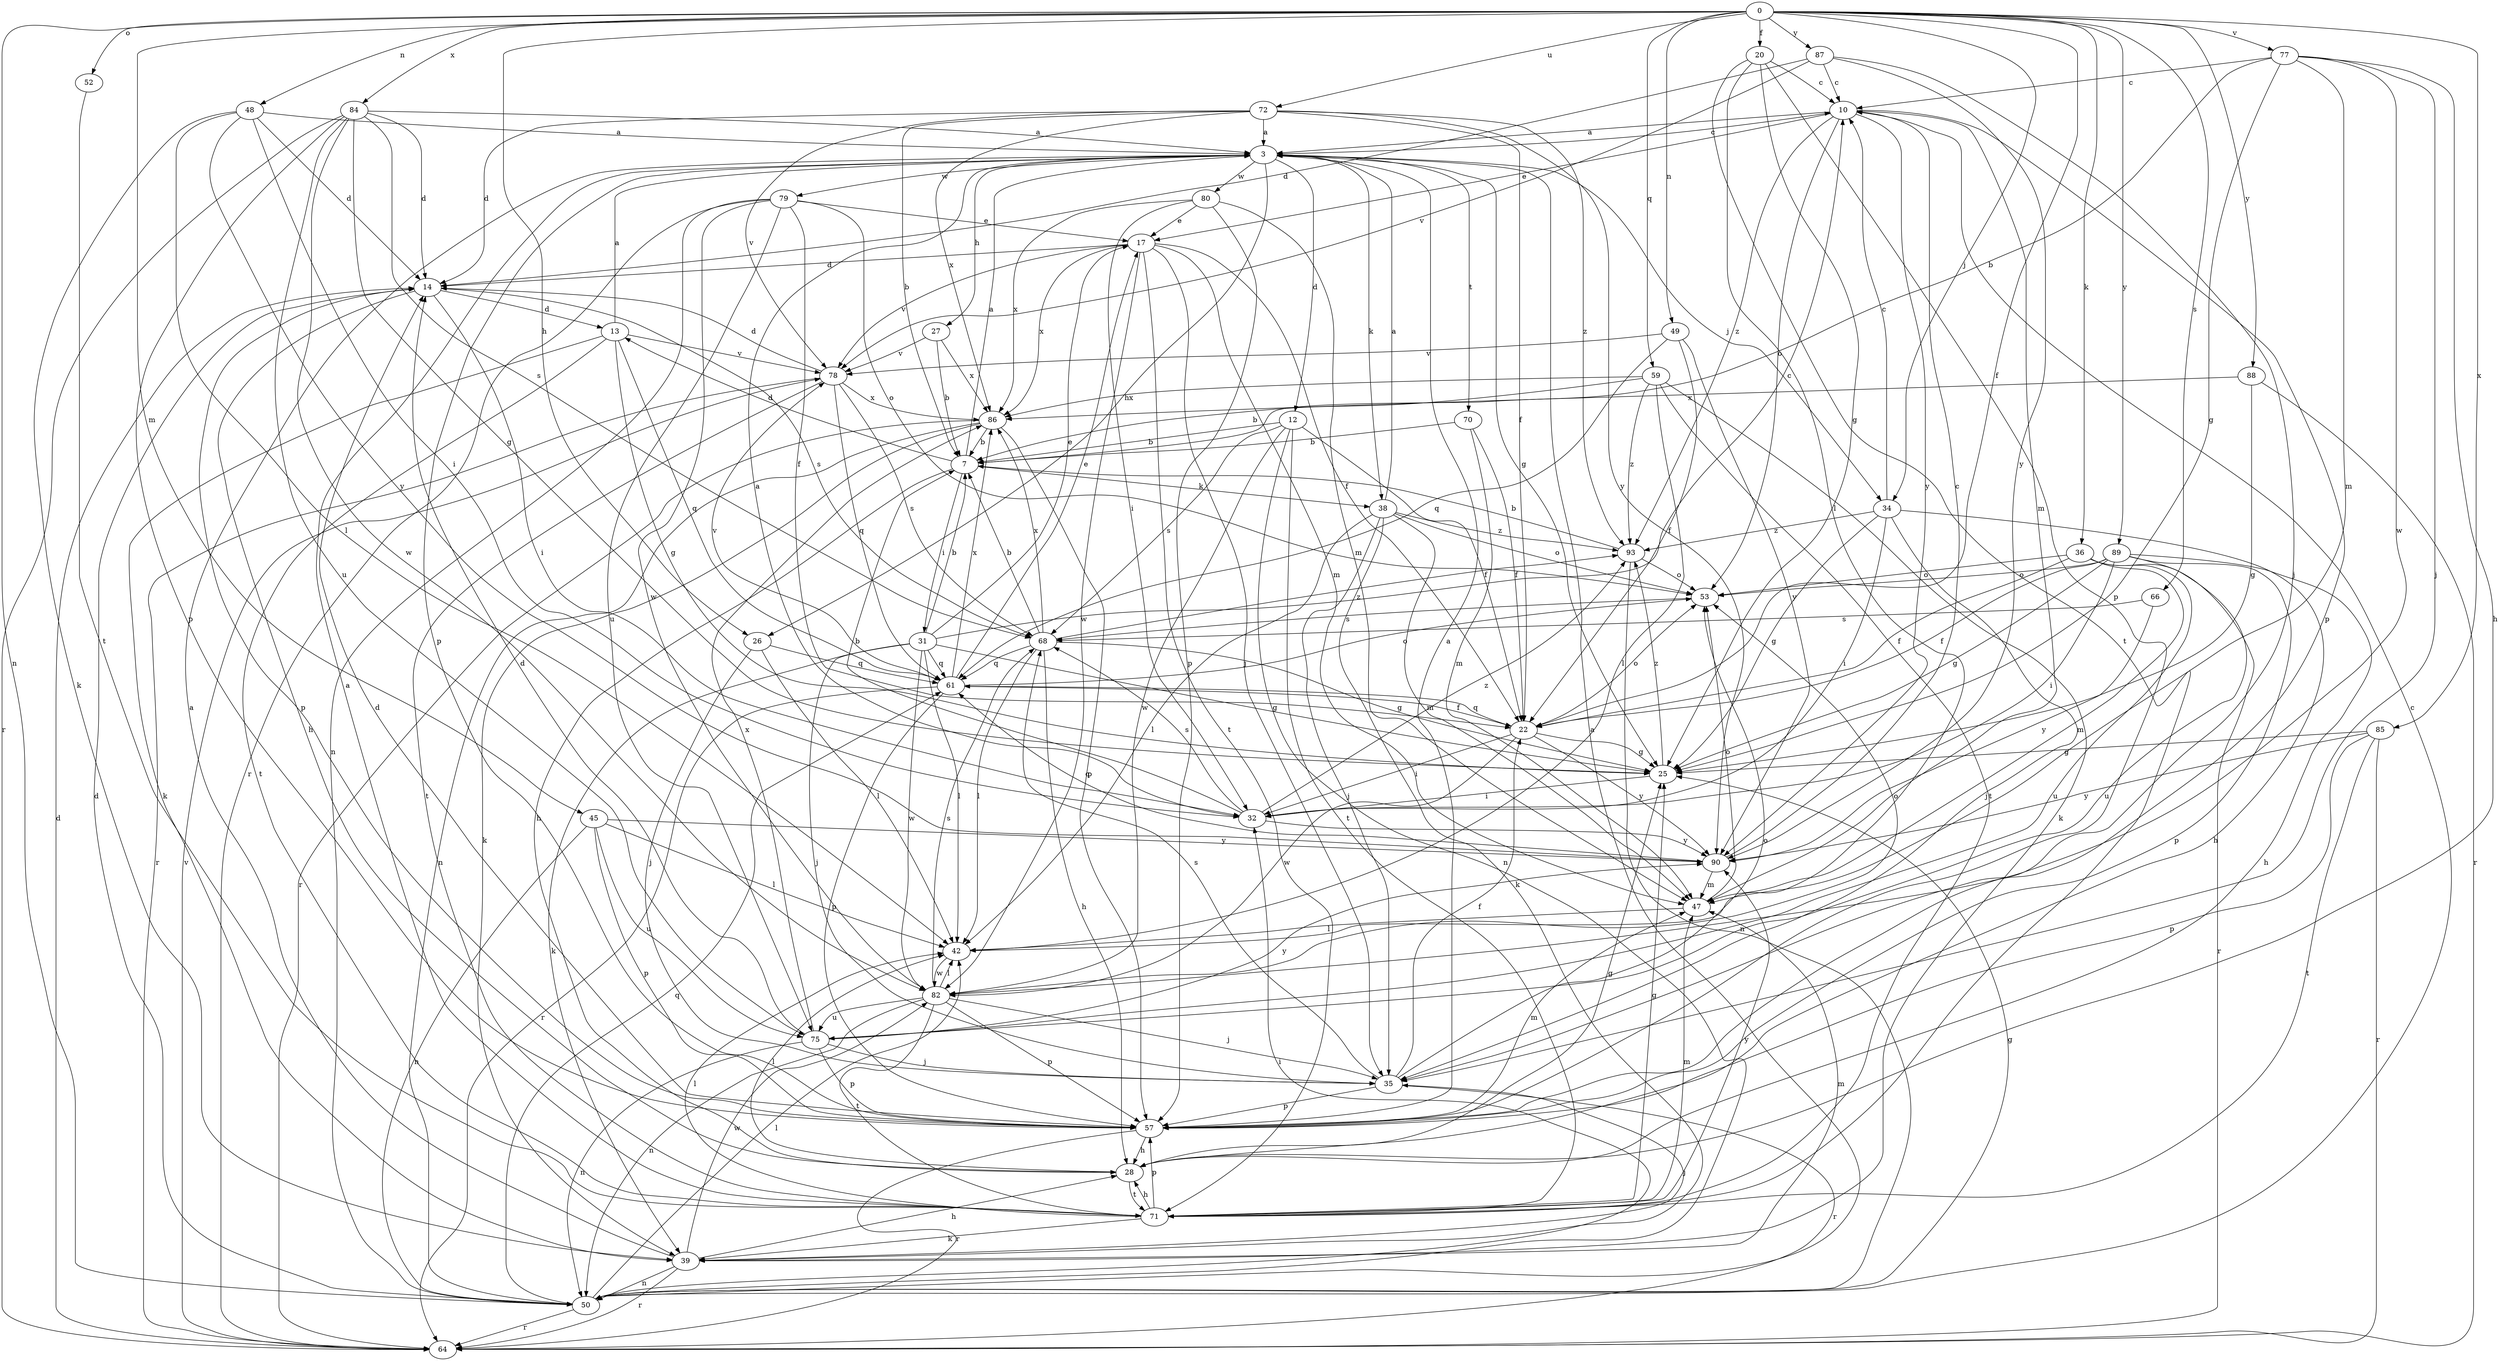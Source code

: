 strict digraph  {
0;
3;
7;
10;
12;
13;
14;
17;
20;
22;
25;
26;
27;
28;
31;
32;
34;
35;
36;
38;
39;
42;
45;
47;
48;
49;
50;
52;
53;
57;
59;
61;
64;
66;
68;
70;
71;
72;
75;
77;
78;
79;
80;
82;
84;
85;
86;
87;
88;
89;
90;
93;
0 -> 20  [label=f];
0 -> 22  [label=f];
0 -> 26  [label=h];
0 -> 34  [label=j];
0 -> 36  [label=k];
0 -> 45  [label=m];
0 -> 48  [label=n];
0 -> 49  [label=n];
0 -> 50  [label=n];
0 -> 52  [label=o];
0 -> 59  [label=q];
0 -> 66  [label=s];
0 -> 72  [label=u];
0 -> 77  [label=v];
0 -> 84  [label=x];
0 -> 85  [label=x];
0 -> 87  [label=y];
0 -> 88  [label=y];
0 -> 89  [label=y];
3 -> 10  [label=c];
3 -> 12  [label=d];
3 -> 25  [label=g];
3 -> 26  [label=h];
3 -> 27  [label=h];
3 -> 34  [label=j];
3 -> 38  [label=k];
3 -> 57  [label=p];
3 -> 70  [label=t];
3 -> 79  [label=w];
3 -> 80  [label=w];
7 -> 3  [label=a];
7 -> 13  [label=d];
7 -> 28  [label=h];
7 -> 31  [label=i];
7 -> 38  [label=k];
10 -> 3  [label=a];
10 -> 17  [label=e];
10 -> 47  [label=m];
10 -> 53  [label=o];
10 -> 57  [label=p];
10 -> 90  [label=y];
10 -> 93  [label=z];
12 -> 7  [label=b];
12 -> 22  [label=f];
12 -> 50  [label=n];
12 -> 68  [label=s];
12 -> 71  [label=t];
12 -> 82  [label=w];
13 -> 3  [label=a];
13 -> 25  [label=g];
13 -> 39  [label=k];
13 -> 61  [label=q];
13 -> 71  [label=t];
13 -> 78  [label=v];
14 -> 13  [label=d];
14 -> 28  [label=h];
14 -> 32  [label=i];
14 -> 57  [label=p];
14 -> 68  [label=s];
17 -> 14  [label=d];
17 -> 22  [label=f];
17 -> 35  [label=j];
17 -> 47  [label=m];
17 -> 71  [label=t];
17 -> 78  [label=v];
17 -> 82  [label=w];
17 -> 86  [label=x];
20 -> 10  [label=c];
20 -> 25  [label=g];
20 -> 42  [label=l];
20 -> 57  [label=p];
20 -> 71  [label=t];
22 -> 25  [label=g];
22 -> 32  [label=i];
22 -> 53  [label=o];
22 -> 61  [label=q];
22 -> 82  [label=w];
22 -> 90  [label=y];
25 -> 32  [label=i];
25 -> 93  [label=z];
26 -> 35  [label=j];
26 -> 42  [label=l];
26 -> 61  [label=q];
27 -> 7  [label=b];
27 -> 78  [label=v];
27 -> 86  [label=x];
28 -> 25  [label=g];
28 -> 42  [label=l];
28 -> 71  [label=t];
31 -> 7  [label=b];
31 -> 10  [label=c];
31 -> 17  [label=e];
31 -> 25  [label=g];
31 -> 35  [label=j];
31 -> 39  [label=k];
31 -> 42  [label=l];
31 -> 61  [label=q];
31 -> 82  [label=w];
32 -> 3  [label=a];
32 -> 7  [label=b];
32 -> 68  [label=s];
32 -> 90  [label=y];
32 -> 93  [label=z];
34 -> 10  [label=c];
34 -> 25  [label=g];
34 -> 28  [label=h];
34 -> 32  [label=i];
34 -> 35  [label=j];
34 -> 93  [label=z];
35 -> 22  [label=f];
35 -> 53  [label=o];
35 -> 57  [label=p];
35 -> 64  [label=r];
35 -> 68  [label=s];
36 -> 22  [label=f];
36 -> 47  [label=m];
36 -> 53  [label=o];
36 -> 64  [label=r];
36 -> 75  [label=u];
38 -> 3  [label=a];
38 -> 35  [label=j];
38 -> 39  [label=k];
38 -> 42  [label=l];
38 -> 47  [label=m];
38 -> 53  [label=o];
38 -> 93  [label=z];
39 -> 3  [label=a];
39 -> 28  [label=h];
39 -> 35  [label=j];
39 -> 47  [label=m];
39 -> 50  [label=n];
39 -> 64  [label=r];
39 -> 82  [label=w];
42 -> 82  [label=w];
45 -> 42  [label=l];
45 -> 50  [label=n];
45 -> 57  [label=p];
45 -> 75  [label=u];
45 -> 90  [label=y];
47 -> 42  [label=l];
47 -> 53  [label=o];
48 -> 3  [label=a];
48 -> 14  [label=d];
48 -> 32  [label=i];
48 -> 39  [label=k];
48 -> 42  [label=l];
48 -> 90  [label=y];
49 -> 22  [label=f];
49 -> 61  [label=q];
49 -> 78  [label=v];
49 -> 90  [label=y];
50 -> 3  [label=a];
50 -> 10  [label=c];
50 -> 14  [label=d];
50 -> 25  [label=g];
50 -> 32  [label=i];
50 -> 42  [label=l];
50 -> 61  [label=q];
50 -> 64  [label=r];
52 -> 71  [label=t];
53 -> 68  [label=s];
57 -> 3  [label=a];
57 -> 14  [label=d];
57 -> 28  [label=h];
57 -> 47  [label=m];
57 -> 64  [label=r];
59 -> 7  [label=b];
59 -> 39  [label=k];
59 -> 42  [label=l];
59 -> 71  [label=t];
59 -> 86  [label=x];
59 -> 93  [label=z];
61 -> 17  [label=e];
61 -> 22  [label=f];
61 -> 53  [label=o];
61 -> 57  [label=p];
61 -> 64  [label=r];
61 -> 78  [label=v];
61 -> 86  [label=x];
64 -> 14  [label=d];
64 -> 78  [label=v];
66 -> 68  [label=s];
66 -> 90  [label=y];
68 -> 7  [label=b];
68 -> 25  [label=g];
68 -> 28  [label=h];
68 -> 42  [label=l];
68 -> 61  [label=q];
68 -> 86  [label=x];
68 -> 93  [label=z];
70 -> 7  [label=b];
70 -> 22  [label=f];
70 -> 47  [label=m];
71 -> 3  [label=a];
71 -> 25  [label=g];
71 -> 28  [label=h];
71 -> 39  [label=k];
71 -> 42  [label=l];
71 -> 47  [label=m];
71 -> 57  [label=p];
71 -> 90  [label=y];
72 -> 3  [label=a];
72 -> 7  [label=b];
72 -> 14  [label=d];
72 -> 22  [label=f];
72 -> 78  [label=v];
72 -> 86  [label=x];
72 -> 90  [label=y];
72 -> 93  [label=z];
75 -> 14  [label=d];
75 -> 35  [label=j];
75 -> 50  [label=n];
75 -> 57  [label=p];
75 -> 86  [label=x];
75 -> 90  [label=y];
77 -> 7  [label=b];
77 -> 10  [label=c];
77 -> 25  [label=g];
77 -> 28  [label=h];
77 -> 35  [label=j];
77 -> 47  [label=m];
77 -> 82  [label=w];
78 -> 14  [label=d];
78 -> 61  [label=q];
78 -> 64  [label=r];
78 -> 68  [label=s];
78 -> 71  [label=t];
78 -> 86  [label=x];
79 -> 17  [label=e];
79 -> 22  [label=f];
79 -> 50  [label=n];
79 -> 53  [label=o];
79 -> 64  [label=r];
79 -> 75  [label=u];
79 -> 82  [label=w];
80 -> 17  [label=e];
80 -> 32  [label=i];
80 -> 47  [label=m];
80 -> 57  [label=p];
80 -> 86  [label=x];
82 -> 35  [label=j];
82 -> 42  [label=l];
82 -> 50  [label=n];
82 -> 53  [label=o];
82 -> 57  [label=p];
82 -> 68  [label=s];
82 -> 71  [label=t];
82 -> 75  [label=u];
84 -> 3  [label=a];
84 -> 14  [label=d];
84 -> 25  [label=g];
84 -> 57  [label=p];
84 -> 64  [label=r];
84 -> 68  [label=s];
84 -> 75  [label=u];
84 -> 82  [label=w];
85 -> 25  [label=g];
85 -> 57  [label=p];
85 -> 64  [label=r];
85 -> 71  [label=t];
85 -> 90  [label=y];
86 -> 7  [label=b];
86 -> 39  [label=k];
86 -> 50  [label=n];
86 -> 57  [label=p];
86 -> 64  [label=r];
87 -> 10  [label=c];
87 -> 14  [label=d];
87 -> 35  [label=j];
87 -> 78  [label=v];
87 -> 90  [label=y];
88 -> 25  [label=g];
88 -> 64  [label=r];
88 -> 86  [label=x];
89 -> 22  [label=f];
89 -> 25  [label=g];
89 -> 28  [label=h];
89 -> 32  [label=i];
89 -> 53  [label=o];
89 -> 57  [label=p];
89 -> 75  [label=u];
90 -> 10  [label=c];
90 -> 47  [label=m];
90 -> 61  [label=q];
93 -> 7  [label=b];
93 -> 50  [label=n];
93 -> 53  [label=o];
}
